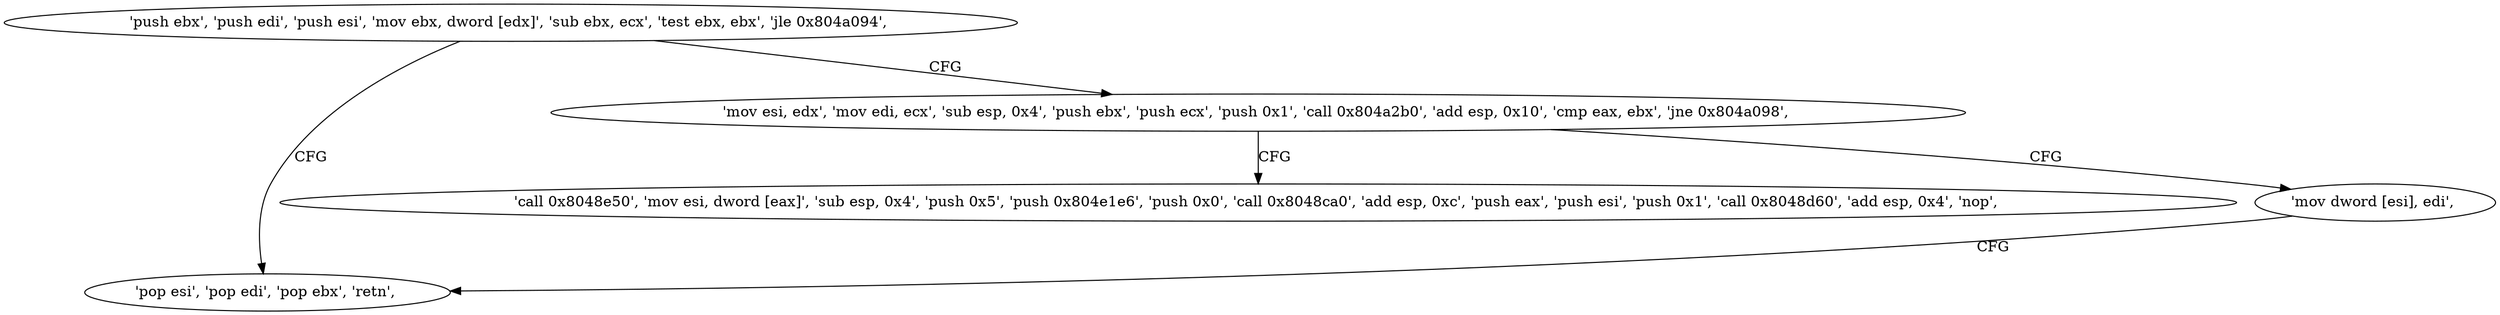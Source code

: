 digraph "func" {
"134520944" [label = "'push ebx', 'push edi', 'push esi', 'mov ebx, dword [edx]', 'sub ebx, ecx', 'test ebx, ebx', 'jle 0x804a094', " ]
"134520980" [label = "'pop esi', 'pop edi', 'pop ebx', 'retn', " ]
"134520955" [label = "'mov esi, edx', 'mov edi, ecx', 'sub esp, 0x4', 'push ebx', 'push ecx', 'push 0x1', 'call 0x804a2b0', 'add esp, 0x10', 'cmp eax, ebx', 'jne 0x804a098', " ]
"134520984" [label = "'call 0x8048e50', 'mov esi, dword [eax]', 'sub esp, 0x4', 'push 0x5', 'push 0x804e1e6', 'push 0x0', 'call 0x8048ca0', 'add esp, 0xc', 'push eax', 'push esi', 'push 0x1', 'call 0x8048d60', 'add esp, 0x4', 'nop', " ]
"134520978" [label = "'mov dword [esi], edi', " ]
"134520944" -> "134520980" [ label = "CFG" ]
"134520944" -> "134520955" [ label = "CFG" ]
"134520955" -> "134520984" [ label = "CFG" ]
"134520955" -> "134520978" [ label = "CFG" ]
"134520978" -> "134520980" [ label = "CFG" ]
}
